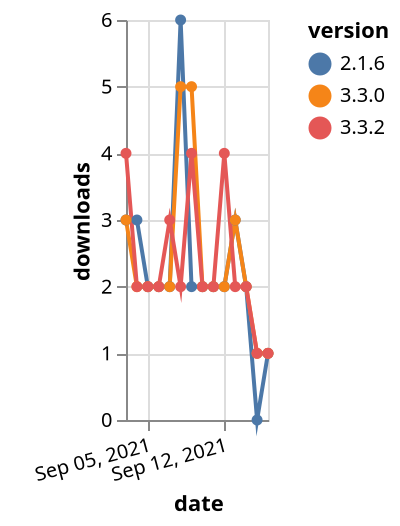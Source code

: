 {"$schema": "https://vega.github.io/schema/vega-lite/v5.json", "description": "A simple bar chart with embedded data.", "data": {"values": [{"date": "2021-09-03", "total": 5958, "delta": 3, "version": "2.1.6"}, {"date": "2021-09-04", "total": 5961, "delta": 3, "version": "2.1.6"}, {"date": "2021-09-05", "total": 5963, "delta": 2, "version": "2.1.6"}, {"date": "2021-09-06", "total": 5965, "delta": 2, "version": "2.1.6"}, {"date": "2021-09-07", "total": 5967, "delta": 2, "version": "2.1.6"}, {"date": "2021-09-08", "total": 5973, "delta": 6, "version": "2.1.6"}, {"date": "2021-09-09", "total": 5975, "delta": 2, "version": "2.1.6"}, {"date": "2021-09-10", "total": 5977, "delta": 2, "version": "2.1.6"}, {"date": "2021-09-11", "total": 5979, "delta": 2, "version": "2.1.6"}, {"date": "2021-09-12", "total": 5981, "delta": 2, "version": "2.1.6"}, {"date": "2021-09-13", "total": 5984, "delta": 3, "version": "2.1.6"}, {"date": "2021-09-14", "total": 5986, "delta": 2, "version": "2.1.6"}, {"date": "2021-09-15", "total": 5986, "delta": 0, "version": "2.1.6"}, {"date": "2021-09-16", "total": 5987, "delta": 1, "version": "2.1.6"}, {"date": "2021-09-03", "total": 3513, "delta": 3, "version": "3.3.0"}, {"date": "2021-09-04", "total": 3515, "delta": 2, "version": "3.3.0"}, {"date": "2021-09-05", "total": 3517, "delta": 2, "version": "3.3.0"}, {"date": "2021-09-06", "total": 3519, "delta": 2, "version": "3.3.0"}, {"date": "2021-09-07", "total": 3521, "delta": 2, "version": "3.3.0"}, {"date": "2021-09-08", "total": 3526, "delta": 5, "version": "3.3.0"}, {"date": "2021-09-09", "total": 3531, "delta": 5, "version": "3.3.0"}, {"date": "2021-09-10", "total": 3533, "delta": 2, "version": "3.3.0"}, {"date": "2021-09-11", "total": 3535, "delta": 2, "version": "3.3.0"}, {"date": "2021-09-12", "total": 3537, "delta": 2, "version": "3.3.0"}, {"date": "2021-09-13", "total": 3540, "delta": 3, "version": "3.3.0"}, {"date": "2021-09-14", "total": 3542, "delta": 2, "version": "3.3.0"}, {"date": "2021-09-15", "total": 3543, "delta": 1, "version": "3.3.0"}, {"date": "2021-09-16", "total": 3544, "delta": 1, "version": "3.3.0"}, {"date": "2021-09-03", "total": 313, "delta": 4, "version": "3.3.2"}, {"date": "2021-09-04", "total": 315, "delta": 2, "version": "3.3.2"}, {"date": "2021-09-05", "total": 317, "delta": 2, "version": "3.3.2"}, {"date": "2021-09-06", "total": 319, "delta": 2, "version": "3.3.2"}, {"date": "2021-09-07", "total": 322, "delta": 3, "version": "3.3.2"}, {"date": "2021-09-08", "total": 324, "delta": 2, "version": "3.3.2"}, {"date": "2021-09-09", "total": 328, "delta": 4, "version": "3.3.2"}, {"date": "2021-09-10", "total": 330, "delta": 2, "version": "3.3.2"}, {"date": "2021-09-11", "total": 332, "delta": 2, "version": "3.3.2"}, {"date": "2021-09-12", "total": 336, "delta": 4, "version": "3.3.2"}, {"date": "2021-09-13", "total": 338, "delta": 2, "version": "3.3.2"}, {"date": "2021-09-14", "total": 340, "delta": 2, "version": "3.3.2"}, {"date": "2021-09-15", "total": 341, "delta": 1, "version": "3.3.2"}, {"date": "2021-09-16", "total": 342, "delta": 1, "version": "3.3.2"}]}, "width": "container", "mark": {"type": "line", "point": {"filled": true}}, "encoding": {"x": {"field": "date", "type": "temporal", "timeUnit": "yearmonthdate", "title": "date", "axis": {"labelAngle": -15}}, "y": {"field": "delta", "type": "quantitative", "title": "downloads"}, "color": {"field": "version", "type": "nominal"}, "tooltip": {"field": "delta"}}}